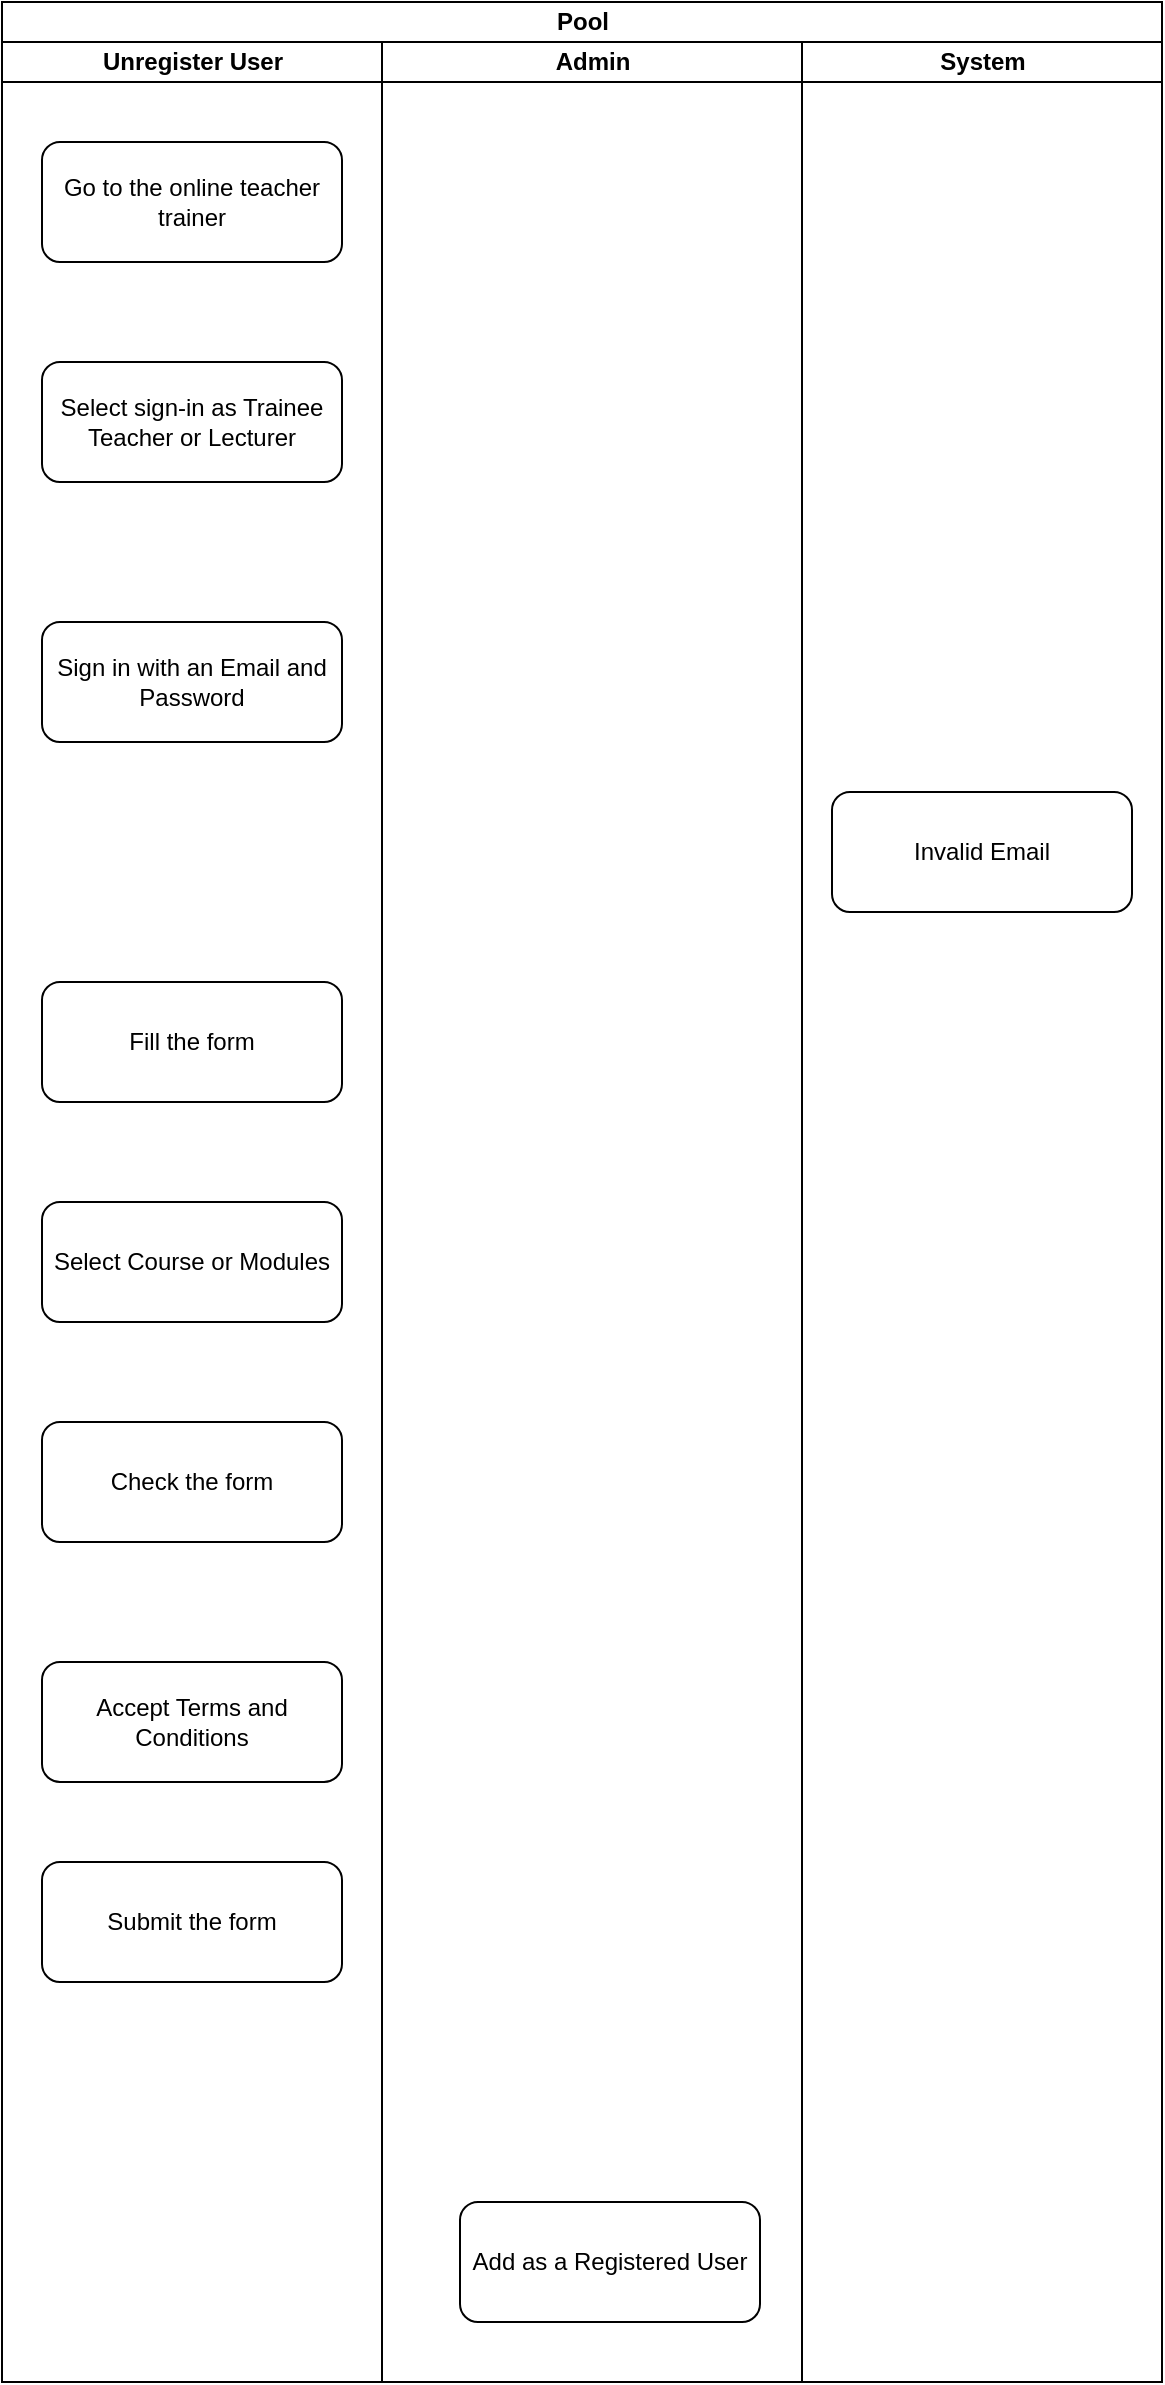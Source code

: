 <mxfile version="21.3.4" type="device">
  <diagram name="Page-1" id="2yKewBS8yuENremNvSL9">
    <mxGraphModel dx="472" dy="677" grid="1" gridSize="10" guides="1" tooltips="1" connect="1" arrows="1" fold="1" page="1" pageScale="1" pageWidth="827" pageHeight="1169" math="0" shadow="0">
      <root>
        <mxCell id="0" />
        <mxCell id="1" parent="0" />
        <mxCell id="irh6Ad_E5sMAUb37vMK0-1" value="Pool" style="swimlane;childLayout=stackLayout;resizeParent=1;resizeParentMax=0;startSize=20;html=1;" vertex="1" parent="1">
          <mxGeometry x="110" y="160" width="580" height="1190" as="geometry" />
        </mxCell>
        <mxCell id="irh6Ad_E5sMAUb37vMK0-2" value="Unregister User" style="swimlane;startSize=20;html=1;" vertex="1" parent="irh6Ad_E5sMAUb37vMK0-1">
          <mxGeometry y="20" width="190" height="1170" as="geometry" />
        </mxCell>
        <mxCell id="irh6Ad_E5sMAUb37vMK0-7" value="Go to the online teacher trainer" style="rounded=1;whiteSpace=wrap;html=1;" vertex="1" parent="irh6Ad_E5sMAUb37vMK0-2">
          <mxGeometry x="20" y="50" width="150" height="60" as="geometry" />
        </mxCell>
        <mxCell id="irh6Ad_E5sMAUb37vMK0-8" value="Select sign-in as Trainee Teacher or Lecturer " style="rounded=1;whiteSpace=wrap;html=1;" vertex="1" parent="irh6Ad_E5sMAUb37vMK0-2">
          <mxGeometry x="20" y="160" width="150" height="60" as="geometry" />
        </mxCell>
        <mxCell id="irh6Ad_E5sMAUb37vMK0-9" value="Sign in with an Email and Password" style="rounded=1;whiteSpace=wrap;html=1;" vertex="1" parent="irh6Ad_E5sMAUb37vMK0-2">
          <mxGeometry x="20" y="290" width="150" height="60" as="geometry" />
        </mxCell>
        <mxCell id="irh6Ad_E5sMAUb37vMK0-11" value="Fill the form" style="rounded=1;whiteSpace=wrap;html=1;" vertex="1" parent="irh6Ad_E5sMAUb37vMK0-2">
          <mxGeometry x="20" y="470" width="150" height="60" as="geometry" />
        </mxCell>
        <mxCell id="irh6Ad_E5sMAUb37vMK0-12" value="Select Course or Modules" style="rounded=1;whiteSpace=wrap;html=1;" vertex="1" parent="irh6Ad_E5sMAUb37vMK0-2">
          <mxGeometry x="20" y="580" width="150" height="60" as="geometry" />
        </mxCell>
        <mxCell id="irh6Ad_E5sMAUb37vMK0-13" value="Check the form" style="rounded=1;whiteSpace=wrap;html=1;" vertex="1" parent="irh6Ad_E5sMAUb37vMK0-2">
          <mxGeometry x="20" y="690" width="150" height="60" as="geometry" />
        </mxCell>
        <mxCell id="irh6Ad_E5sMAUb37vMK0-14" value="Accept Terms and Conditions " style="rounded=1;whiteSpace=wrap;html=1;" vertex="1" parent="irh6Ad_E5sMAUb37vMK0-2">
          <mxGeometry x="20" y="810" width="150" height="60" as="geometry" />
        </mxCell>
        <mxCell id="irh6Ad_E5sMAUb37vMK0-15" value="Submit the form" style="rounded=1;whiteSpace=wrap;html=1;" vertex="1" parent="irh6Ad_E5sMAUb37vMK0-2">
          <mxGeometry x="20" y="910" width="150" height="60" as="geometry" />
        </mxCell>
        <mxCell id="irh6Ad_E5sMAUb37vMK0-3" value="Admin" style="swimlane;startSize=20;html=1;" vertex="1" parent="irh6Ad_E5sMAUb37vMK0-1">
          <mxGeometry x="190" y="20" width="210" height="1170" as="geometry" />
        </mxCell>
        <mxCell id="irh6Ad_E5sMAUb37vMK0-16" value="Add as a Registered User" style="rounded=1;whiteSpace=wrap;html=1;" vertex="1" parent="irh6Ad_E5sMAUb37vMK0-3">
          <mxGeometry x="39" y="1080" width="150" height="60" as="geometry" />
        </mxCell>
        <mxCell id="irh6Ad_E5sMAUb37vMK0-5" value="System" style="swimlane;startSize=20;html=1;" vertex="1" parent="irh6Ad_E5sMAUb37vMK0-1">
          <mxGeometry x="400" y="20" width="180" height="1170" as="geometry" />
        </mxCell>
        <mxCell id="irh6Ad_E5sMAUb37vMK0-10" value="Invalid Email" style="rounded=1;whiteSpace=wrap;html=1;" vertex="1" parent="irh6Ad_E5sMAUb37vMK0-5">
          <mxGeometry x="15" y="375" width="150" height="60" as="geometry" />
        </mxCell>
      </root>
    </mxGraphModel>
  </diagram>
</mxfile>
